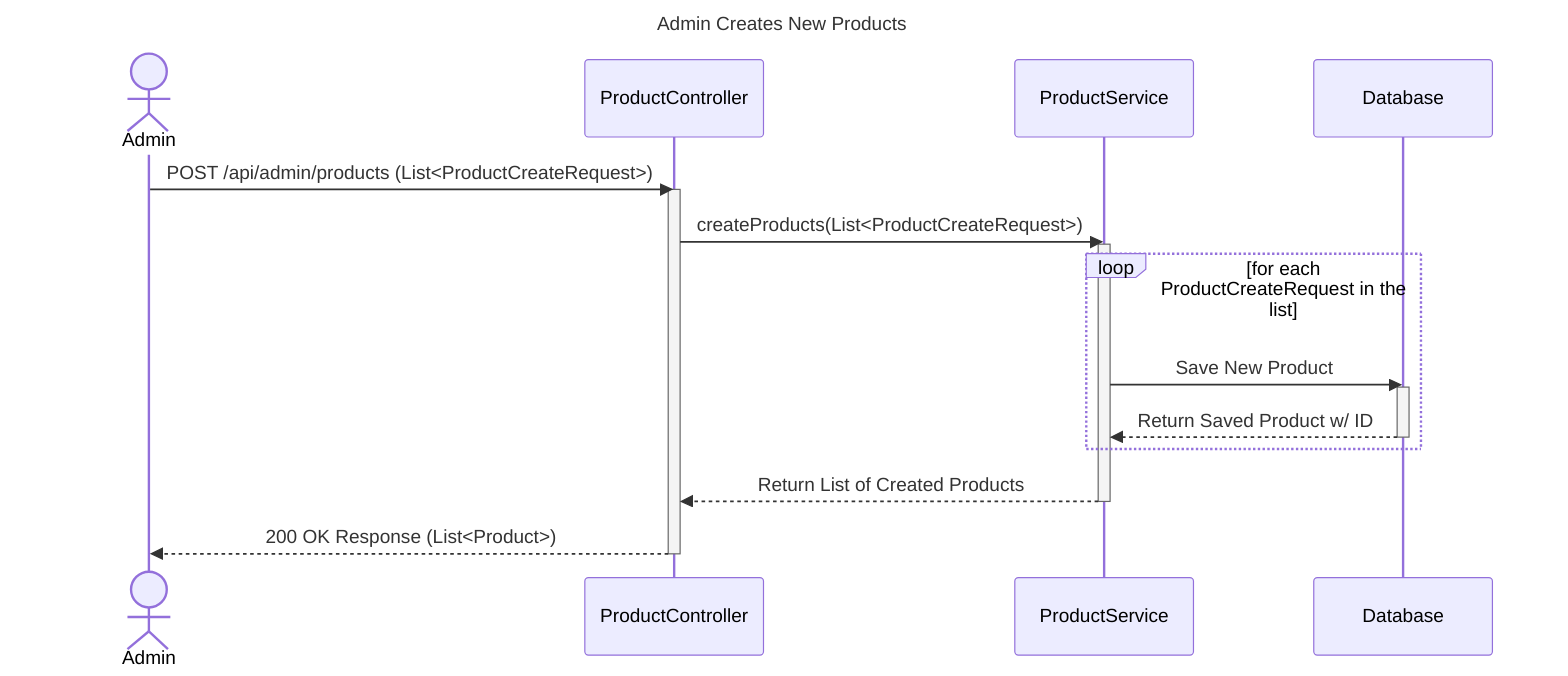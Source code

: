 sequenceDiagram
    title Admin Creates New Products

    actor Admin
    participant ProductController
    participant ProductService
    participant Database

    Admin->>ProductController: POST /api/admin/products (List<ProductCreateRequest>)
    activate ProductController

    ProductController->>ProductService: createProducts(List<ProductCreateRequest>)
    activate ProductService

    loop for each ProductCreateRequest in the list
        ProductService->>Database: Save New Product
        activate Database
        Database-->>ProductService: Return Saved Product w/ ID
        deactivate Database
    end

    ProductService-->>ProductController: Return List of Created Products
    deactivate ProductService

    ProductController-->>Admin: 200 OK Response (List<Product>)
    deactivate ProductController